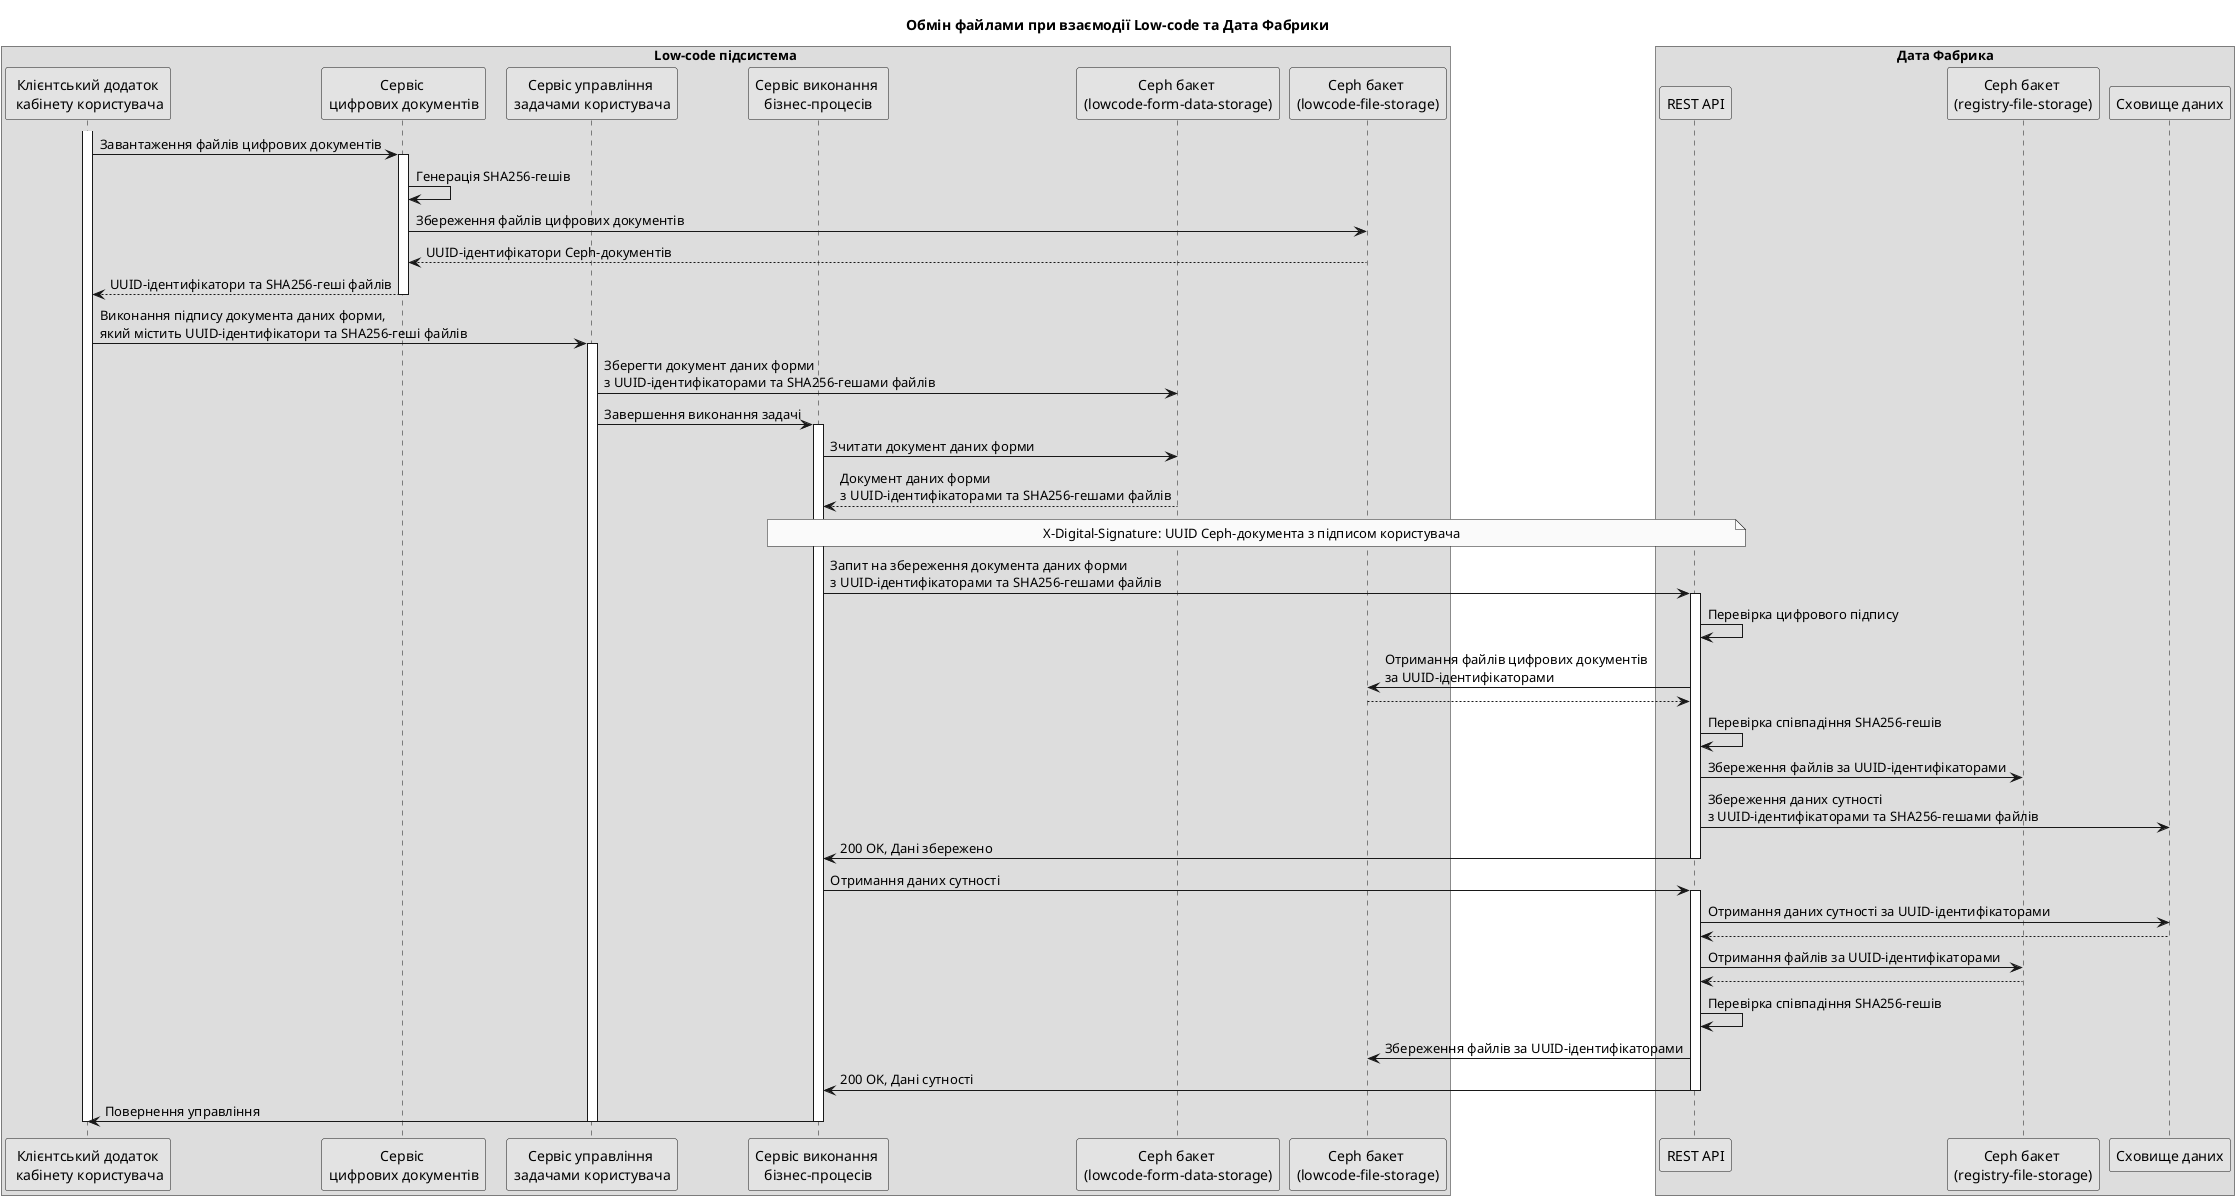 @startuml
skinparam monochrome true
skinparam responseMessageBelowArrow true

box Low-code підсистема
  participant "Клієнтський додаток\n кабінету користувача" as cabinet
  participant "Сервіс \nцифрових документів" as digital_documents
  participant "Сервіс управління \nзадачами користувача" as user_task_mngmnt
  participant "Сервіс виконання \nбізнес-процесів" as bpms
  participant "Ceph бакет \n(lowcode-form-data-storage)" as lowcode_form_data_ceph
  participant "Ceph бакет \n(lowcode-file-storage)" as lowcode_file_ceph
end box

box Дата Фабрика
  participant "REST API" as data_factory
  participant "Ceph бакет \n(registry-file-storage)" as data_file_ceph
  participant "Сховище даних" as citus
end box

title Обмін файлами при взаємодії Low-code та Дата Фабрики

activate cabinet
  cabinet -> digital_documents: Завантаження файлів цифрових документів
  activate digital_documents
    digital_documents -> digital_documents: Генерація SHA256-гешів
    digital_documents -> lowcode_file_ceph: Збереження файлів цифрових документів
    lowcode_file_ceph --> digital_documents: UUID-ідентифікатори Ceph-документів
    digital_documents --> cabinet: UUID-ідентифікатори та SHA256-геші файлів
  deactivate digital_documents

  cabinet -> user_task_mngmnt: Виконання підпису документа даних форми, \nякий містить UUID-ідентифікатори та SHA256-геші файлів
  activate user_task_mngmnt
    user_task_mngmnt -> lowcode_form_data_ceph: Зберегти документ даних форми \nз UUID-ідентифікаторами та SHA256-гешами файлів
    user_task_mngmnt -> bpms: Завершення виконання задачі
    activate bpms
      bpms -> lowcode_form_data_ceph: Зчитати документ даних форми
      lowcode_form_data_ceph --> bpms: Документ даних форми \nз UUID-ідентифікаторами та SHA256-гешами файлів
      note over bpms, data_factory: X-Digital-Signature: UUID Ceph-документа з підписом користувача
      bpms -> data_factory: Запит на збереження документа даних форми \nз UUID-ідентифікаторами та SHA256-гешами файлів
      activate data_factory
        data_factory -> data_factory: Перевірка цифрового підпису
        data_factory -> lowcode_file_ceph: Отримання файлів цифрових документів \nза UUID-ідентифікаторами
        lowcode_file_ceph --> data_factory
        data_factory -> data_factory: Перевірка співпадіння SHA256-гешів
        data_factory -> data_file_ceph: Збереження файлів за UUID-ідентифікаторами
        data_factory -> citus: Збереження даних сутності \nз UUID-ідентифікаторами та SHA256-гешами файлів
        data_factory -> bpms: 200 OK, Дані збережено
      deactivate data_factory

      bpms -> data_factory: Отримання даних сутності
      activate data_factory
        data_factory -> citus: Отримання даних сутності за UUID-ідентифікаторами
        citus --> data_factory
        data_factory -> data_file_ceph: Отримання файлів за UUID-ідентифікаторами
        data_file_ceph --> data_factory
        data_factory -> data_factory: Перевірка співпадіння SHA256-гешів
        data_factory -> lowcode_file_ceph: Збереження файлів за UUID-ідентифікаторами
        data_factory -> bpms: 200 OK, Дані сутності
      deactivate data_factory
      bpms -> cabinet: Повернення управління
    deactivate bpms
  deactivate user_task_mngmnt
deactivate cabinet

@enduml